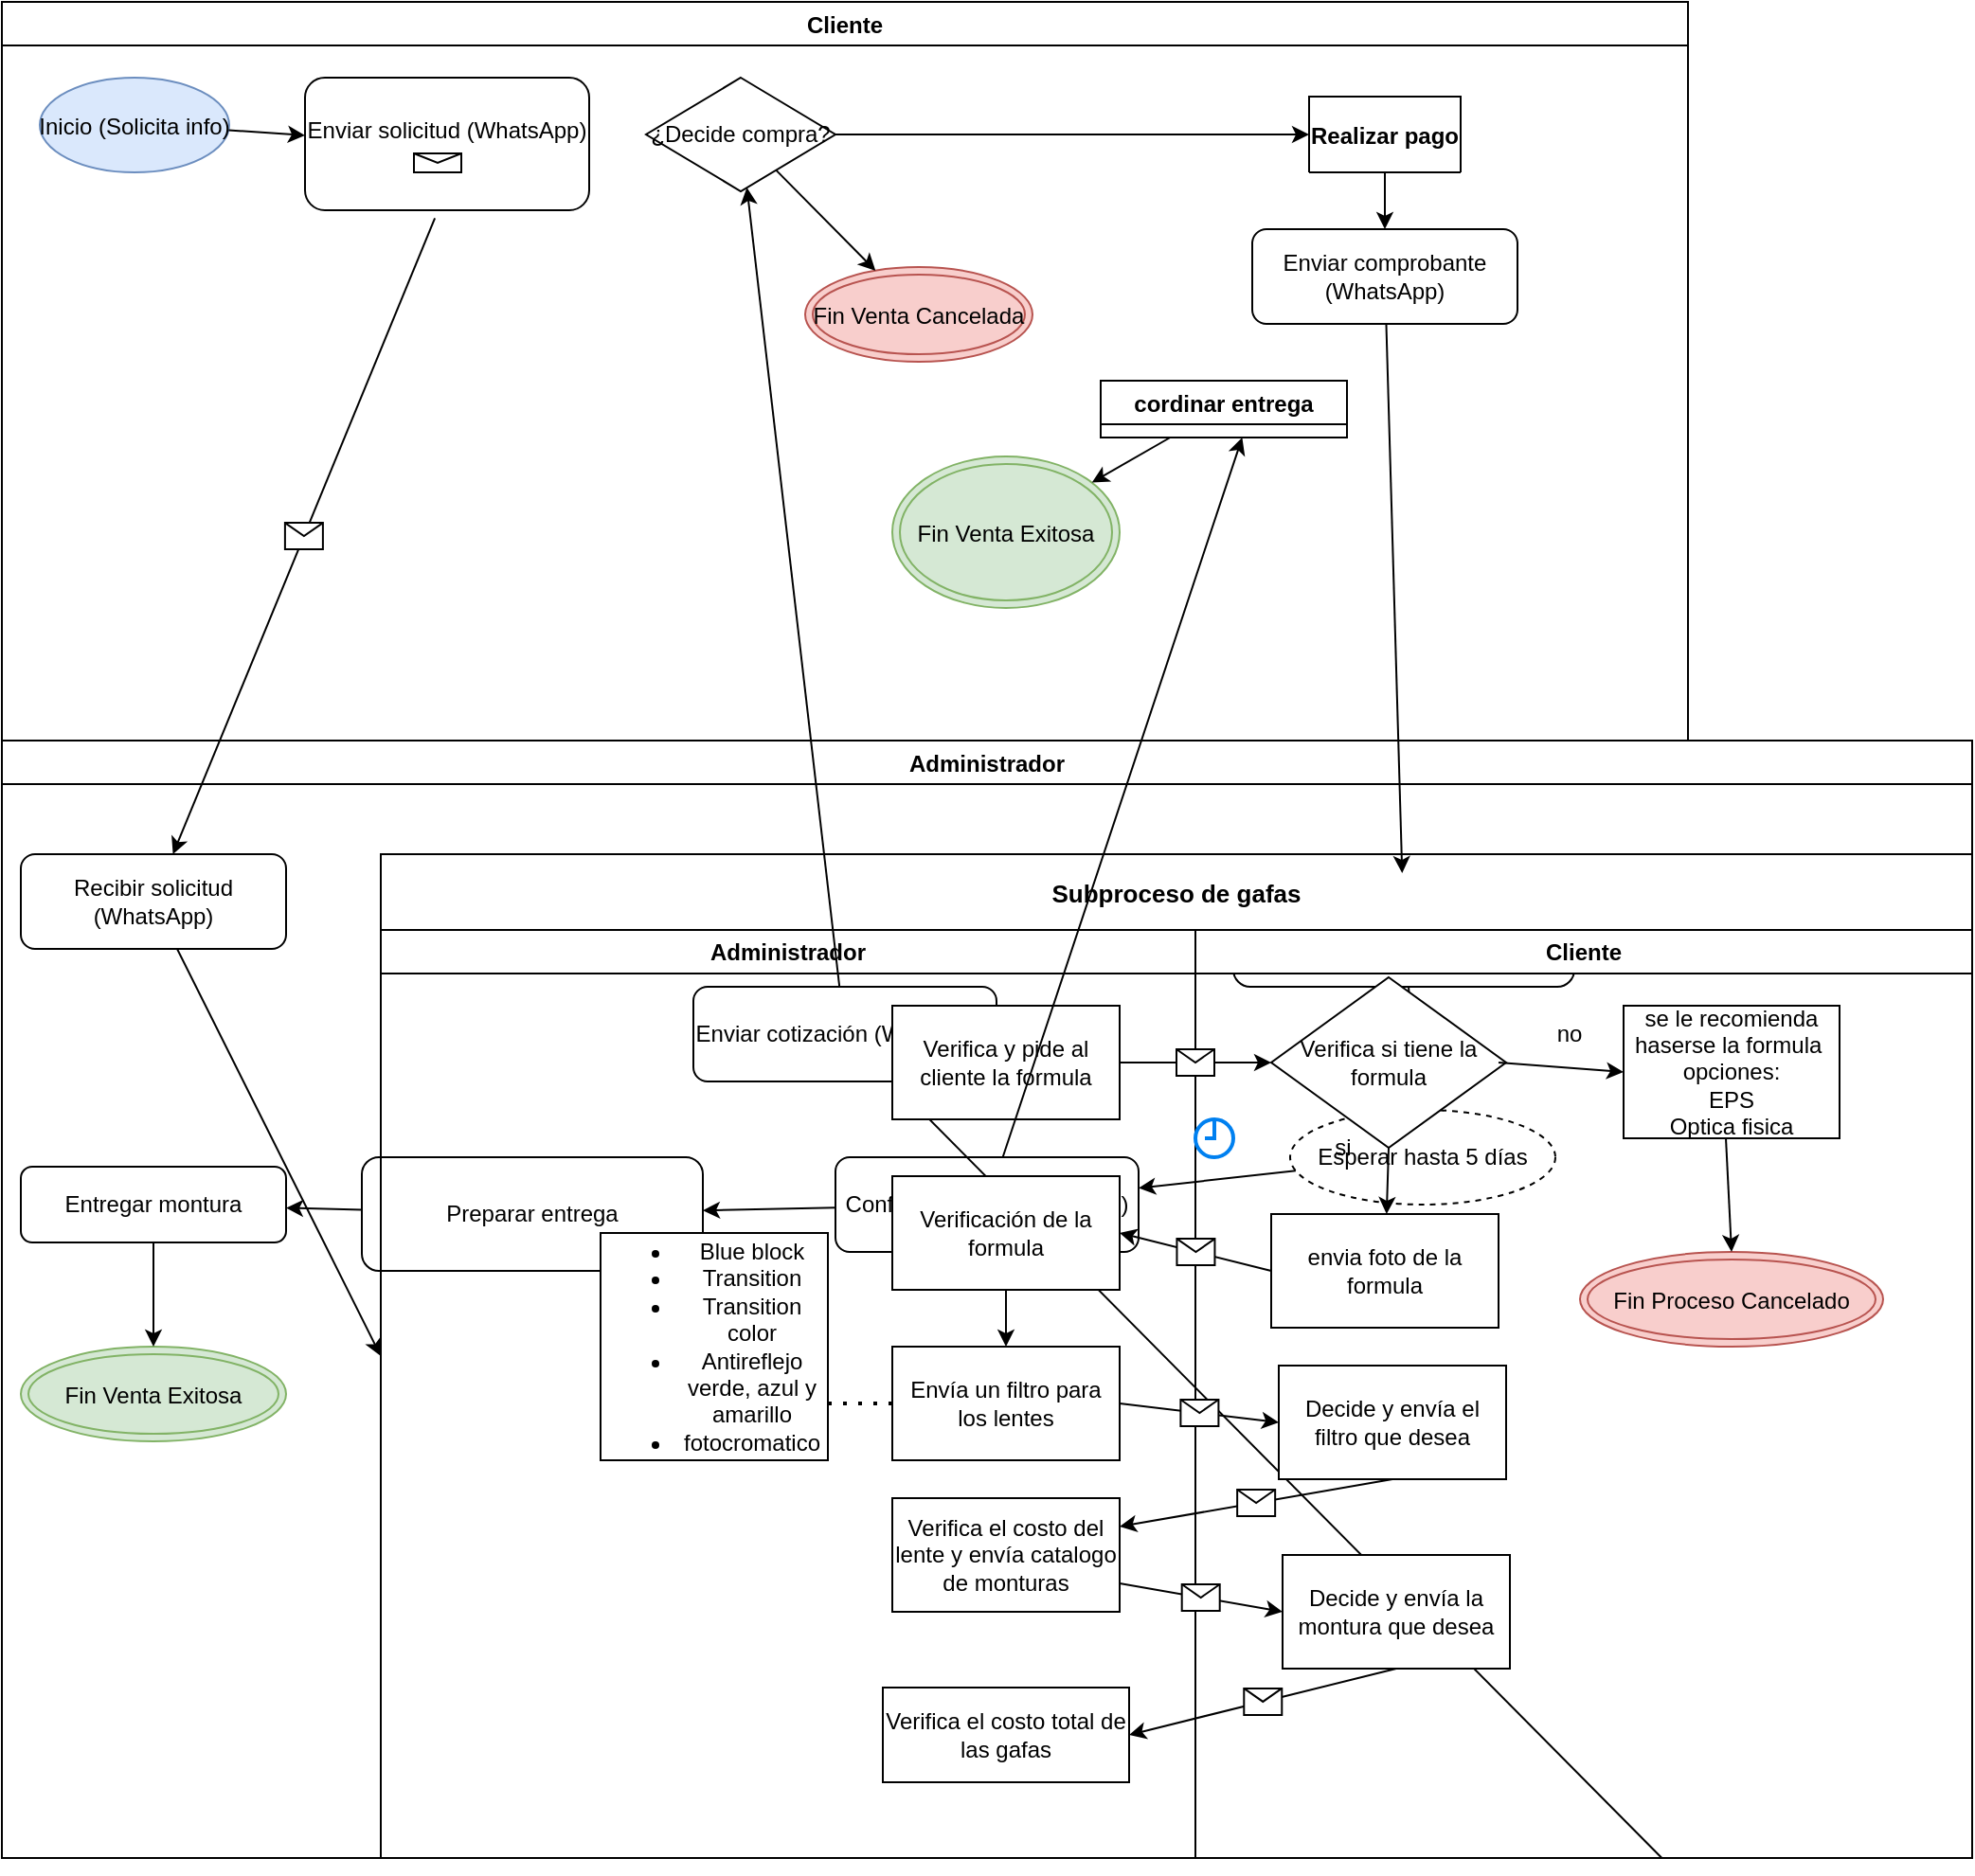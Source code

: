 <mxfile version="28.2.1">
  <diagram name="BPMN Optica Corregido" id="bpmn1">
    <mxGraphModel grid="1" page="1" gridSize="10" guides="1" tooltips="1" connect="1" arrows="1" fold="1" pageScale="1" pageWidth="827" pageHeight="1169" math="0" shadow="0">
      <root>
        <mxCell id="0" />
        <mxCell id="1" parent="0" />
        <mxCell id="pool_cliente" value="Cliente" style="swimlane" vertex="1" parent="1">
          <mxGeometry x="-10" width="890" height="390" as="geometry">
            <mxRectangle width="80" height="30" as="alternateBounds" />
          </mxGeometry>
        </mxCell>
        <mxCell id="c_start" value="Inicio (Solicita info)" style="ellipse;shape=ellipse;fillColor=#dae8fc;strokeColor=#6c8ebf" vertex="1" parent="pool_cliente">
          <mxGeometry x="20" y="40" width="100" height="50" as="geometry" />
        </mxCell>
        <mxCell id="c_msg1" value="Enviar solicitud (WhatsApp)&lt;div&gt;&lt;span style=&quot;color: rgba(0, 0, 0, 0); font-family: monospace; font-size: 0px; text-align: start; text-wrap-mode: nowrap;&quot;&gt;%3CmxGraphModel%3E%3Croot%3E%3CmxCell%20id%3D%220%22%2F%3E%3CmxCell%20id%3D%221%22%20parent%3D%220%22%2F%3E%3CmxCell%20id%3D%222%22%20value%3D%22%22%20style%3D%22shape%3Dmessage%3Bhtml%3D1%3BoutlineConnect%3D0%3B%22%20vertex%3D%221%22%20parent%3D%221%22%3E%3CmxGeometry%20x%3D%22136.616%22%20y%3D%22264.726%22%20width%3D%2220%22%20height%3D%2214%22%20as%3D%22geometry%22%2F%3E%3C%2FmxCell%3E%3C%2Froot%3E%3C%2FmxGraphModel%3E&lt;/span&gt;&lt;span style=&quot;color: rgba(0, 0, 0, 0); font-family: monospace; font-size: 0px; text-align: start; text-wrap-mode: nowrap; background-color: transparent;&quot;&gt;%3CmxGraphModel%3E%3Croot%3E%3CmxCell%20id%3D%220%22%2F%3E%3CmxCell%20id%3D%221%22%20parent%3D%220%22%2F%3E%3CmxCell%20id%3D%222%22%20value%3D%22%22%20style%3D%22shape%3Dmessage%3Bhtml%3D1%3BoutlineConnect%3D0%3B%22%20vertex%3D%221%22%20parent%3D%221%22%3E%3CmxGeometry%20x%3D%22136.616%22%20y%3D%22264.726%22%20width%3D%2220%22%20height%3D%2214%22%20as%3D%22geometry%22%2F%3E%3C%2FmxCell%3E%3C%2Froot%3E%3C%2FmxGraphModel%3E&lt;/span&gt;&lt;/div&gt;" style="rounded=1;whiteSpace=wrap;html=1;" vertex="1" parent="pool_cliente">
          <mxGeometry x="160" y="40" width="150" height="70" as="geometry" />
        </mxCell>
        <mxCell id="c_decide" value="¿Decide compra?" style="rhombus;whiteSpace=wrap;html=1;" vertex="1" parent="pool_cliente">
          <mxGeometry x="340" y="40" width="100" height="60" as="geometry" />
        </mxCell>
        <mxCell id="c_msg2" value="Enviar comprobante (WhatsApp)" style="rounded=1;whiteSpace=wrap;html=1;" vertex="1" parent="pool_cliente">
          <mxGeometry x="660" y="120" width="140" height="50" as="geometry" />
        </mxCell>
        <mxCell id="c_end_no" value="Fin Venta Cancelada" style="ellipse;shape=doubleEllipse;fillColor=#f8cecc;strokeColor=#b85450" vertex="1" parent="pool_cliente">
          <mxGeometry x="424" y="140" width="120" height="50" as="geometry" />
        </mxCell>
        <mxCell id="f1" edge="1" parent="pool_cliente" source="c_start" target="c_msg1">
          <mxGeometry relative="1" as="geometry" />
        </mxCell>
        <mxCell id="f4" style="entryX=0;entryY=0.5;entryDx=0;entryDy=0;" edge="1" parent="pool_cliente" source="c_decide" target="oSfSH9-QMFKMpPO7NSky-92">
          <mxGeometry relative="1" as="geometry">
            <mxPoint x="670" y="65.882" as="targetPoint" />
          </mxGeometry>
        </mxCell>
        <mxCell id="f5" edge="1" parent="pool_cliente" source="c_decide" target="c_end_no">
          <mxGeometry relative="1" as="geometry" />
        </mxCell>
        <mxCell id="f6" edge="1" parent="pool_cliente" target="c_msg2">
          <mxGeometry relative="1" as="geometry">
            <mxPoint x="730" y="90" as="sourcePoint" />
          </mxGeometry>
        </mxCell>
        <mxCell id="c_end_ok" value="Fin Venta Exitosa" style="ellipse;shape=doubleEllipse;fillColor=#d5e8d4;strokeColor=#82b366" vertex="1" parent="pool_cliente">
          <mxGeometry x="470" y="240" width="120" height="80" as="geometry" />
        </mxCell>
        <mxCell id="f8" edge="1" parent="pool_cliente" target="c_end_ok">
          <mxGeometry relative="1" as="geometry">
            <mxPoint x="616.667" y="230" as="sourcePoint" />
          </mxGeometry>
        </mxCell>
        <mxCell id="oSfSH9-QMFKMpPO7NSky-92" value="Realizar pago" style="swimlane;startSize=50;fontStyle=1" collapsed="1" vertex="1" parent="pool_cliente">
          <mxGeometry x="690" y="50" width="80" height="40" as="geometry">
            <mxRectangle x="1160" y="450" width="870" height="720" as="alternateBounds" />
          </mxGeometry>
        </mxCell>
        <mxCell id="voRSebqXhvzitx2-Uh3e-21" value="administrador" style="swimlane;whiteSpace=wrap;html=1;shadow=1;" vertex="1" parent="oSfSH9-QMFKMpPO7NSky-92">
          <mxGeometry y="50" width="440" height="640" as="geometry">
            <mxRectangle y="50" width="110" height="30" as="alternateBounds" />
          </mxGeometry>
        </mxCell>
        <mxCell id="voRSebqXhvzitx2-Uh3e-25" value="Tarjeta debito o crédito&lt;div&gt;Plataforma&lt;/div&gt;&lt;div&gt;Efectivo&lt;/div&gt;" style="rounded=0;whiteSpace=wrap;html=1;" vertex="1" parent="voRSebqXhvzitx2-Uh3e-21">
          <mxGeometry x="60" y="55" width="120" height="60" as="geometry" />
        </mxCell>
        <mxCell id="voRSebqXhvzitx2-Uh3e-26" value="Se verifica cual es el 50% de la compra y se envía los métodos de pago" style="rounded=0;whiteSpace=wrap;html=1;" vertex="1" parent="voRSebqXhvzitx2-Uh3e-21">
          <mxGeometry x="210" y="55" width="120" height="60" as="geometry" />
        </mxCell>
        <mxCell id="voRSebqXhvzitx2-Uh3e-27" value="" style="endArrow=none;dashed=1;html=1;rounded=0;exitX=1;exitY=0.5;exitDx=0;exitDy=0;entryX=0;entryY=0.5;entryDx=0;entryDy=0;" edge="1" parent="voRSebqXhvzitx2-Uh3e-21" source="voRSebqXhvzitx2-Uh3e-25" target="voRSebqXhvzitx2-Uh3e-26">
          <mxGeometry width="50" height="50" relative="1" as="geometry">
            <mxPoint x="120" y="130" as="sourcePoint" />
            <mxPoint x="170" y="85" as="targetPoint" />
          </mxGeometry>
        </mxCell>
        <mxCell id="voRSebqXhvzitx2-Uh3e-28" value="" style="endArrow=classic;html=1;rounded=0;entryX=0;entryY=0.5;entryDx=0;entryDy=0;" edge="1" parent="voRSebqXhvzitx2-Uh3e-21" target="voRSebqXhvzitx2-Uh3e-24">
          <mxGeometry relative="1" as="geometry">
            <mxPoint x="330" y="90" as="sourcePoint" />
            <mxPoint x="390" y="90" as="targetPoint" />
          </mxGeometry>
        </mxCell>
        <mxCell id="voRSebqXhvzitx2-Uh3e-29" value="" style="shape=message;html=1;outlineConnect=0;" vertex="1" parent="voRSebqXhvzitx2-Uh3e-28">
          <mxGeometry width="20" height="14" relative="1" as="geometry">
            <mxPoint x="-10" y="-7" as="offset" />
          </mxGeometry>
        </mxCell>
        <mxCell id="voRSebqXhvzitx2-Uh3e-34" value="Busca y envía link de pago" style="rounded=0;whiteSpace=wrap;html=1;" vertex="1" parent="voRSebqXhvzitx2-Uh3e-21">
          <mxGeometry x="225" y="150" width="120" height="60" as="geometry" />
        </mxCell>
        <mxCell id="voRSebqXhvzitx2-Uh3e-42" value="Verifica y envia&amp;nbsp; el código de plataforma" style="rounded=0;whiteSpace=wrap;html=1;" vertex="1" parent="voRSebqXhvzitx2-Uh3e-21">
          <mxGeometry x="235" y="250" width="110" height="40" as="geometry" />
        </mxCell>
        <mxCell id="voRSebqXhvzitx2-Uh3e-56" value="Verifica y envía disponibilidad de tiempo" style="rounded=0;whiteSpace=wrap;html=1;" vertex="1" parent="voRSebqXhvzitx2-Uh3e-21">
          <mxGeometry x="280" y="340" width="120" height="45" as="geometry" />
        </mxCell>
        <mxCell id="voRSebqXhvzitx2-Uh3e-23" value="Cliente" style="swimlane;whiteSpace=wrap;html=1;" vertex="1" parent="oSfSH9-QMFKMpPO7NSky-92">
          <mxGeometry x="440" y="50" width="430" height="640" as="geometry">
            <mxRectangle x="300" y="80" width="110" height="30" as="alternateBounds" />
          </mxGeometry>
        </mxCell>
        <mxCell id="voRSebqXhvzitx2-Uh3e-24" value="Escoge método de pago" style="rhombus;whiteSpace=wrap;html=1;" vertex="1" parent="voRSebqXhvzitx2-Uh3e-23">
          <mxGeometry x="150" y="31" width="160" height="139" as="geometry" />
        </mxCell>
        <mxCell id="voRSebqXhvzitx2-Uh3e-31" value="" style="endArrow=classic;html=1;rounded=0;exitX=1;exitY=0.5;exitDx=0;exitDy=0;entryX=0.25;entryY=0;entryDx=0;entryDy=0;" edge="1" parent="voRSebqXhvzitx2-Uh3e-23" source="voRSebqXhvzitx2-Uh3e-24" target="voRSebqXhvzitx2-Uh3e-55">
          <mxGeometry width="50" height="50" relative="1" as="geometry">
            <mxPoint x="130" y="120" as="sourcePoint" />
            <mxPoint x="310" y="210" as="targetPoint" />
          </mxGeometry>
        </mxCell>
        <mxCell id="voRSebqXhvzitx2-Uh3e-33" value="Notifica que paga con tarjeta" style="rounded=0;whiteSpace=wrap;html=1;" vertex="1" parent="voRSebqXhvzitx2-Uh3e-23">
          <mxGeometry x="120" y="160" width="60" height="50" as="geometry" />
        </mxCell>
        <mxCell id="oSfSH9-QMFKMpPO7NSky-104" value="" style="endArrow=classic;html=1;rounded=0;exitX=0;exitY=0.5;exitDx=0;exitDy=0;entryX=0.5;entryY=0;entryDx=0;entryDy=0;" edge="1" parent="voRSebqXhvzitx2-Uh3e-23" source="voRSebqXhvzitx2-Uh3e-24" target="voRSebqXhvzitx2-Uh3e-33">
          <mxGeometry width="50" height="50" relative="1" as="geometry">
            <mxPoint x="140" y="70" as="sourcePoint" />
            <mxPoint x="50" y="110" as="targetPoint" />
          </mxGeometry>
        </mxCell>
        <mxCell id="oSfSH9-QMFKMpPO7NSky-101" value="Efectivo" style="text;html=1;align=center;verticalAlign=middle;resizable=0;points=[];autosize=1;strokeColor=none;fillColor=none;rotation=90;" vertex="1" parent="voRSebqXhvzitx2-Uh3e-23">
          <mxGeometry x="290" y="140" width="70" height="30" as="geometry" />
        </mxCell>
        <mxCell id="oSfSH9-QMFKMpPO7NSky-107" value="Tarjeta" style="text;html=1;align=center;verticalAlign=middle;resizable=0;points=[];autosize=1;strokeColor=none;fillColor=none;rotation=90;" vertex="1" parent="voRSebqXhvzitx2-Uh3e-23">
          <mxGeometry x="130" y="120" width="60" height="30" as="geometry" />
        </mxCell>
        <mxCell id="voRSebqXhvzitx2-Uh3e-41" value="Se notifica la plataforma de pago" style="rounded=0;whiteSpace=wrap;html=1;" vertex="1" parent="voRSebqXhvzitx2-Uh3e-23">
          <mxGeometry x="190" y="260" width="80" height="40" as="geometry" />
        </mxCell>
        <mxCell id="voRSebqXhvzitx2-Uh3e-40" value="Entra al link y hace el pago" style="rounded=0;whiteSpace=wrap;html=1;" vertex="1" parent="voRSebqXhvzitx2-Uh3e-23">
          <mxGeometry x="30" y="210" width="80" height="40" as="geometry" />
        </mxCell>
        <mxCell id="voRSebqXhvzitx2-Uh3e-49" value="" style="endArrow=classic;html=1;rounded=0;exitX=0.5;exitY=1;exitDx=0;exitDy=0;" edge="1" parent="voRSebqXhvzitx2-Uh3e-23" source="voRSebqXhvzitx2-Uh3e-24" target="voRSebqXhvzitx2-Uh3e-41">
          <mxGeometry width="50" height="50" relative="1" as="geometry">
            <mxPoint x="1830" y="670" as="sourcePoint" />
            <mxPoint x="230" y="260" as="targetPoint" />
          </mxGeometry>
        </mxCell>
        <mxCell id="voRSebqXhvzitx2-Uh3e-39" value="Plataforma" style="text;html=1;align=center;verticalAlign=middle;whiteSpace=wrap;rounded=0;rotation=90;" vertex="1" parent="voRSebqXhvzitx2-Uh3e-23">
          <mxGeometry x="210" y="200" width="60" height="30" as="geometry" />
        </mxCell>
        <mxCell id="voRSebqXhvzitx2-Uh3e-52" value="Hace el pago" style="rounded=0;whiteSpace=wrap;html=1;" vertex="1" parent="voRSebqXhvzitx2-Uh3e-23">
          <mxGeometry x="30" y="290" width="96" height="40" as="geometry" />
        </mxCell>
        <mxCell id="voRSebqXhvzitx2-Uh3e-55" value="Se notifica que paga en efectivo" style="rounded=0;whiteSpace=wrap;html=1;" vertex="1" parent="voRSebqXhvzitx2-Uh3e-23">
          <mxGeometry x="290" y="310" width="90" height="40" as="geometry" />
        </mxCell>
        <mxCell id="voRSebqXhvzitx2-Uh3e-57" value="Verifica disponibilidad y acuerdan hora y fecha de encuentro" style="rounded=0;whiteSpace=wrap;html=1;" vertex="1" parent="voRSebqXhvzitx2-Uh3e-23">
          <mxGeometry x="100" y="380" width="120" height="50" as="geometry" />
        </mxCell>
        <mxCell id="voRSebqXhvzitx2-Uh3e-37" value="" style="endArrow=classic;html=1;rounded=0;exitX=0;exitY=0.5;exitDx=0;exitDy=0;entryX=1;entryY=0.5;entryDx=0;entryDy=0;" edge="1" parent="oSfSH9-QMFKMpPO7NSky-92" source="voRSebqXhvzitx2-Uh3e-33" target="voRSebqXhvzitx2-Uh3e-34">
          <mxGeometry relative="1" as="geometry">
            <mxPoint x="240" y="290" as="sourcePoint" />
            <mxPoint x="340" y="290" as="targetPoint" />
          </mxGeometry>
        </mxCell>
        <mxCell id="voRSebqXhvzitx2-Uh3e-38" value="" style="shape=message;html=1;outlineConnect=0;" vertex="1" parent="voRSebqXhvzitx2-Uh3e-37">
          <mxGeometry width="20" height="14" relative="1" as="geometry">
            <mxPoint x="-10" y="-7" as="offset" />
          </mxGeometry>
        </mxCell>
        <mxCell id="voRSebqXhvzitx2-Uh3e-45" value="" style="endArrow=classic;html=1;rounded=0;entryX=1;entryY=0.25;entryDx=0;entryDy=0;exitX=0;exitY=0.5;exitDx=0;exitDy=0;" edge="1" parent="oSfSH9-QMFKMpPO7NSky-92" source="voRSebqXhvzitx2-Uh3e-41" target="voRSebqXhvzitx2-Uh3e-42">
          <mxGeometry relative="1" as="geometry">
            <mxPoint x="450" y="280" as="sourcePoint" />
            <mxPoint x="550" y="280" as="targetPoint" />
          </mxGeometry>
        </mxCell>
        <mxCell id="voRSebqXhvzitx2-Uh3e-46" value="" style="shape=message;html=1;outlineConnect=0;" vertex="1" parent="voRSebqXhvzitx2-Uh3e-45">
          <mxGeometry width="20" height="14" relative="1" as="geometry">
            <mxPoint x="-10" y="-7" as="offset" />
          </mxGeometry>
        </mxCell>
        <mxCell id="cDXBMKBv9o8UiDXiINmw-52" value="" style="endArrow=classic;html=1;rounded=0;exitX=0.75;exitY=1;exitDx=0;exitDy=0;entryX=0;entryY=0.5;entryDx=0;entryDy=0;" edge="1" parent="oSfSH9-QMFKMpPO7NSky-92" source="voRSebqXhvzitx2-Uh3e-34" target="voRSebqXhvzitx2-Uh3e-40">
          <mxGeometry relative="1" as="geometry">
            <mxPoint x="220" y="290" as="sourcePoint" />
            <mxPoint x="320" y="290" as="targetPoint" />
          </mxGeometry>
        </mxCell>
        <mxCell id="cDXBMKBv9o8UiDXiINmw-53" value="" style="shape=message;html=1;outlineConnect=0;" vertex="1" parent="cDXBMKBv9o8UiDXiINmw-52">
          <mxGeometry width="20" height="14" relative="1" as="geometry">
            <mxPoint x="-10" y="-7" as="offset" />
          </mxGeometry>
        </mxCell>
        <mxCell id="voRSebqXhvzitx2-Uh3e-53" value="" style="endArrow=classic;html=1;rounded=0;entryX=0;entryY=0.5;entryDx=0;entryDy=0;exitX=1;exitY=0.75;exitDx=0;exitDy=0;" edge="1" parent="oSfSH9-QMFKMpPO7NSky-92" source="voRSebqXhvzitx2-Uh3e-42" target="voRSebqXhvzitx2-Uh3e-52">
          <mxGeometry relative="1" as="geometry">
            <mxPoint x="340" y="400" as="sourcePoint" />
            <mxPoint x="440" y="400" as="targetPoint" />
          </mxGeometry>
        </mxCell>
        <mxCell id="voRSebqXhvzitx2-Uh3e-54" value="" style="shape=message;html=1;outlineConnect=0;" vertex="1" parent="voRSebqXhvzitx2-Uh3e-53">
          <mxGeometry width="20" height="14" relative="1" as="geometry">
            <mxPoint x="-10" y="-7" as="offset" />
          </mxGeometry>
        </mxCell>
        <mxCell id="voRSebqXhvzitx2-Uh3e-58" value="" style="endArrow=classic;html=1;rounded=0;entryX=1;entryY=0.25;entryDx=0;entryDy=0;exitX=0;exitY=0.5;exitDx=0;exitDy=0;" edge="1" parent="oSfSH9-QMFKMpPO7NSky-92" source="voRSebqXhvzitx2-Uh3e-55" target="voRSebqXhvzitx2-Uh3e-56">
          <mxGeometry relative="1" as="geometry">
            <mxPoint x="730" y="380" as="sourcePoint" />
            <mxPoint x="830" y="380" as="targetPoint" />
          </mxGeometry>
        </mxCell>
        <mxCell id="voRSebqXhvzitx2-Uh3e-59" value="" style="shape=message;html=1;outlineConnect=0;" vertex="1" parent="voRSebqXhvzitx2-Uh3e-58">
          <mxGeometry width="20" height="14" relative="1" as="geometry">
            <mxPoint x="-10" y="-7" as="offset" />
          </mxGeometry>
        </mxCell>
        <mxCell id="voRSebqXhvzitx2-Uh3e-60" value="" style="endArrow=classic;html=1;rounded=0;entryX=0;entryY=0.5;entryDx=0;entryDy=0;exitX=1;exitY=0.75;exitDx=0;exitDy=0;" edge="1" parent="oSfSH9-QMFKMpPO7NSky-92" source="voRSebqXhvzitx2-Uh3e-56" target="voRSebqXhvzitx2-Uh3e-57">
          <mxGeometry relative="1" as="geometry">
            <mxPoint x="400" y="420" as="sourcePoint" />
            <mxPoint x="500" y="420" as="targetPoint" />
          </mxGeometry>
        </mxCell>
        <mxCell id="voRSebqXhvzitx2-Uh3e-61" value="" style="shape=message;html=1;outlineConnect=0;" vertex="1" parent="voRSebqXhvzitx2-Uh3e-60">
          <mxGeometry width="20" height="14" relative="1" as="geometry">
            <mxPoint x="-10" y="-7" as="offset" />
          </mxGeometry>
        </mxCell>
        <mxCell id="voRSebqXhvzitx2-Uh3e-63" value="cordinar entrega" style="swimlane;" collapsed="1" vertex="1" parent="pool_cliente">
          <mxGeometry x="580" y="200" width="130" height="30" as="geometry">
            <mxRectangle x="580" y="200" width="590" height="280" as="alternateBounds" />
          </mxGeometry>
        </mxCell>
        <mxCell id="voRSebqXhvzitx2-Uh3e-64" value="administrador" style="swimlane;whiteSpace=wrap;html=1;" vertex="1" parent="voRSebqXhvzitx2-Uh3e-63">
          <mxGeometry y="20" width="390" height="260" as="geometry">
            <mxRectangle y="20" width="110" height="30" as="alternateBounds" />
          </mxGeometry>
        </mxCell>
        <mxCell id="voRSebqXhvzitx2-Uh3e-65" value="cliente" style="swimlane;whiteSpace=wrap;html=1;" collapsed="1" vertex="1" parent="voRSebqXhvzitx2-Uh3e-64">
          <mxGeometry x="310" width="80" height="30" as="geometry">
            <mxRectangle x="310" width="280" height="260" as="alternateBounds" />
          </mxGeometry>
        </mxCell>
        <mxCell id="voRSebqXhvzitx2-Uh3e-67" value="Verifica y notifica su disponibilidad de tiempo" style="rounded=0;whiteSpace=wrap;html=1;" vertex="1" parent="voRSebqXhvzitx2-Uh3e-65">
          <mxGeometry x="40" y="50" width="120" height="60" as="geometry" />
        </mxCell>
        <mxCell id="voRSebqXhvzitx2-Uh3e-66" value="Verifica y notifica que ya están listas las gafas" style="rounded=0;whiteSpace=wrap;html=1;" vertex="1" parent="voRSebqXhvzitx2-Uh3e-64">
          <mxGeometry x="140" y="50" width="120" height="60" as="geometry" />
        </mxCell>
        <mxCell id="cDXBMKBv9o8UiDXiINmw-54" value="" style="endArrow=classic;html=1;rounded=0;exitX=1;exitY=0.5;exitDx=0;exitDy=0;entryX=0;entryY=0.5;entryDx=0;entryDy=0;" edge="1" parent="voRSebqXhvzitx2-Uh3e-64" source="voRSebqXhvzitx2-Uh3e-66" target="voRSebqXhvzitx2-Uh3e-67">
          <mxGeometry relative="1" as="geometry">
            <mxPoint x="410" y="210" as="sourcePoint" />
            <mxPoint x="510" y="210" as="targetPoint" />
          </mxGeometry>
        </mxCell>
        <mxCell id="cDXBMKBv9o8UiDXiINmw-55" value="" style="shape=message;html=1;outlineConnect=0;" vertex="1" parent="cDXBMKBv9o8UiDXiINmw-54">
          <mxGeometry width="20" height="14" relative="1" as="geometry">
            <mxPoint x="-10" y="-7" as="offset" />
          </mxGeometry>
        </mxCell>
        <mxCell id="cDXBMKBv9o8UiDXiINmw-56" value="Verifica disponibilidad y acuerdan lugar y hora de encuentro" style="rounded=0;whiteSpace=wrap;html=1;" vertex="1" parent="voRSebqXhvzitx2-Uh3e-64">
          <mxGeometry x="140" y="130" width="130" height="70" as="geometry" />
        </mxCell>
        <mxCell id="cDXBMKBv9o8UiDXiINmw-57" value="" style="endArrow=classic;html=1;rounded=0;exitX=0.45;exitY=1.017;exitDx=0;exitDy=0;exitPerimeter=0;entryX=1.017;entryY=0.367;entryDx=0;entryDy=0;entryPerimeter=0;" edge="1" parent="voRSebqXhvzitx2-Uh3e-64" source="voRSebqXhvzitx2-Uh3e-67" target="cDXBMKBv9o8UiDXiINmw-56">
          <mxGeometry relative="1" as="geometry">
            <mxPoint x="410" y="210" as="sourcePoint" />
            <mxPoint x="510" y="210" as="targetPoint" />
          </mxGeometry>
        </mxCell>
        <mxCell id="cDXBMKBv9o8UiDXiINmw-58" value="" style="shape=message;html=1;outlineConnect=0;" vertex="1" parent="cDXBMKBv9o8UiDXiINmw-57">
          <mxGeometry width="20" height="14" relative="1" as="geometry">
            <mxPoint x="-10" y="-7" as="offset" />
          </mxGeometry>
        </mxCell>
        <mxCell id="voRSebqXhvzitx2-Uh3e-70" value="" style="shape=message;html=1;html=1;outlineConnect=0;labelPosition=center;verticalLabelPosition=bottom;align=center;verticalAlign=top;" vertex="1" parent="pool_cliente">
          <mxGeometry x="217.5" y="80" width="25" height="10" as="geometry" />
        </mxCell>
        <mxCell id="pool_admin" value="Administrador" style="swimlane" vertex="1" parent="1">
          <mxGeometry x="-10" y="390" width="1040" height="590" as="geometry">
            <mxRectangle y="480" width="110" height="30" as="alternateBounds" />
          </mxGeometry>
        </mxCell>
        <mxCell id="a_msg1" value="Recibir solicitud (WhatsApp)" style="rounded=1;whiteSpace=wrap;html=1;" vertex="1" parent="pool_admin">
          <mxGeometry x="10" y="60" width="140" height="50" as="geometry" />
        </mxCell>
        <mxCell id="a_msg2" value="Enviar cotización (WhatsApp)" style="rounded=1;whiteSpace=wrap;html=1;" vertex="1" parent="pool_admin">
          <mxGeometry x="365" y="130" width="160" height="50" as="geometry" />
        </mxCell>
        <mxCell id="a_verif_pago" value="Verificar pago recibido" style="shape=rectangle;rounded=1;whiteSpace=wrap;html=1;symbol=plus;" vertex="1" parent="pool_admin">
          <mxGeometry x="650" y="70" width="180" height="60" as="geometry" />
        </mxCell>
        <mxCell id="a_time" value="Esperar hasta 5 días" style="ellipse;dashed=1;whiteSpace=wrap;html=1;" vertex="1" parent="pool_admin">
          <mxGeometry x="680" y="195" width="140" height="50" as="geometry" />
        </mxCell>
        <mxCell id="a_msg3" value="Confirmar pago (WhatsApp)" style="rounded=1;whiteSpace=wrap;html=1;" vertex="1" parent="pool_admin">
          <mxGeometry x="440" y="220" width="160" height="50" as="geometry" />
        </mxCell>
        <mxCell id="a_prep" value="Preparar entrega" style="shape=rectangle;rounded=1;whiteSpace=wrap;html=1;symbol=plus;" vertex="1" parent="pool_admin">
          <mxGeometry x="190" y="220" width="180" height="60" as="geometry" />
        </mxCell>
        <mxCell id="a_entrega" value="Entregar montura" style="rounded=1;whiteSpace=wrap;html=1;" vertex="1" parent="pool_admin">
          <mxGeometry x="10" y="225" width="140" height="40" as="geometry" />
        </mxCell>
        <mxCell id="a_end_ok" value="Fin Venta Exitosa" style="ellipse;shape=doubleEllipse;fillColor=#d5e8d4;strokeColor=#82b366" vertex="1" parent="pool_admin">
          <mxGeometry x="10" y="320" width="140" height="50" as="geometry" />
        </mxCell>
        <mxCell id="f9" style="entryX=0;entryY=0.5;entryDx=0;entryDy=0;" edge="1" parent="pool_admin" source="a_msg1" target="cDXBMKBv9o8UiDXiINmw-22">
          <mxGeometry relative="1" as="geometry">
            <mxPoint x="230" y="299" as="targetPoint" />
          </mxGeometry>
        </mxCell>
        <mxCell id="f10" style="exitX=0.805;exitY=1;exitDx=0;exitDy=0;exitPerimeter=0;" edge="1" parent="pool_admin" source="cDXBMKBv9o8UiDXiINmw-22" target="a_msg2">
          <mxGeometry relative="1" as="geometry">
            <mxPoint x="426" y="290" as="sourcePoint" />
          </mxGeometry>
        </mxCell>
        <mxCell id="f11" edge="1" parent="pool_admin" source="a_verif_pago" target="a_time">
          <mxGeometry relative="1" as="geometry" />
        </mxCell>
        <mxCell id="f12" edge="1" parent="pool_admin" source="a_time" target="a_msg3">
          <mxGeometry relative="1" as="geometry" />
        </mxCell>
        <mxCell id="f14" edge="1" parent="pool_admin" source="a_msg3" target="a_prep">
          <mxGeometry relative="1" as="geometry" />
        </mxCell>
        <mxCell id="f15" edge="1" parent="pool_admin" source="a_prep" target="a_entrega">
          <mxGeometry relative="1" as="geometry" />
        </mxCell>
        <mxCell id="f16" edge="1" parent="pool_admin" source="a_entrega" target="a_end_ok">
          <mxGeometry relative="1" as="geometry" />
        </mxCell>
        <mxCell id="cDXBMKBv9o8UiDXiINmw-22" value="Subproceso de gafas" style="swimlane;startSize=40;fontSize=13;" vertex="1" parent="pool_admin">
          <mxGeometry x="200" y="60" width="840" height="530" as="geometry">
            <mxRectangle x="200" y="60" width="210" height="40" as="alternateBounds" />
          </mxGeometry>
        </mxCell>
        <mxCell id="voRSebqXhvzitx2-Uh3e-4" value="Administrador" style="swimlane;whiteSpace=wrap;html=1;" vertex="1" parent="cDXBMKBv9o8UiDXiINmw-22">
          <mxGeometry y="40" width="430" height="490" as="geometry">
            <mxRectangle y="40" width="110" height="30" as="alternateBounds" />
          </mxGeometry>
        </mxCell>
        <mxCell id="voRSebqXhvzitx2-Uh3e-6" value="Verifica y pide al cliente la formula" style="rounded=0;whiteSpace=wrap;html=1;" vertex="1" parent="voRSebqXhvzitx2-Uh3e-4">
          <mxGeometry x="270" y="40" width="120" height="60" as="geometry" />
        </mxCell>
        <mxCell id="oSfSH9-QMFKMpPO7NSky-70" style="edgeStyle=orthogonalEdgeStyle;rounded=0;orthogonalLoop=1;jettySize=auto;html=1;exitX=0.5;exitY=1;exitDx=0;exitDy=0;entryX=0.5;entryY=0;entryDx=0;entryDy=0;" edge="1" parent="voRSebqXhvzitx2-Uh3e-4" source="cDXBMKBv9o8UiDXiINmw-37" target="oSfSH9-QMFKMpPO7NSky-69">
          <mxGeometry relative="1" as="geometry" />
        </mxCell>
        <mxCell id="oSfSH9-QMFKMpPO7NSky-75" value="&lt;ul&gt;&lt;li&gt;Blue block&lt;/li&gt;&lt;li&gt;Transition&lt;/li&gt;&lt;li&gt;Transition color&lt;/li&gt;&lt;li&gt;Antireflejo verde, azul y amarillo&lt;/li&gt;&lt;li&gt;fotocromatico&lt;/li&gt;&lt;/ul&gt;" style="rounded=0;whiteSpace=wrap;html=1;" vertex="1" parent="voRSebqXhvzitx2-Uh3e-4">
          <mxGeometry x="116" y="160" width="120" height="120" as="geometry" />
        </mxCell>
        <mxCell id="cDXBMKBv9o8UiDXiINmw-41" value="" style="endArrow=none;dashed=1;html=1;dashPattern=1 3;strokeWidth=2;rounded=0;entryX=0;entryY=0.5;entryDx=0;entryDy=0;exitX=1;exitY=0.75;exitDx=0;exitDy=0;" edge="1" parent="voRSebqXhvzitx2-Uh3e-4" source="oSfSH9-QMFKMpPO7NSky-75" target="oSfSH9-QMFKMpPO7NSky-69">
          <mxGeometry width="50" height="50" relative="1" as="geometry">
            <mxPoint x="246" y="260" as="sourcePoint" />
            <mxPoint x="436" y="210" as="targetPoint" />
          </mxGeometry>
        </mxCell>
        <mxCell id="cDXBMKBv9o8UiDXiINmw-37" value="Verificación de la formula" style="rounded=0;whiteSpace=wrap;html=1;" vertex="1" parent="voRSebqXhvzitx2-Uh3e-4">
          <mxGeometry x="270" y="130" width="120" height="60" as="geometry" />
        </mxCell>
        <mxCell id="voRSebqXhvzitx2-Uh3e-9" value="Verifica el costo del lente y envía catalogo de monturas" style="rounded=0;whiteSpace=wrap;html=1;" vertex="1" parent="voRSebqXhvzitx2-Uh3e-4">
          <mxGeometry x="270" y="300" width="120" height="60" as="geometry" />
        </mxCell>
        <mxCell id="oSfSH9-QMFKMpPO7NSky-69" value="Envía un filtro para los lentes" style="rounded=0;whiteSpace=wrap;html=1;" vertex="1" parent="voRSebqXhvzitx2-Uh3e-4">
          <mxGeometry x="270" y="220" width="120" height="60" as="geometry" />
        </mxCell>
        <mxCell id="voRSebqXhvzitx2-Uh3e-16" value="Verifica el costo total de las gafas" style="rounded=0;whiteSpace=wrap;html=1;" vertex="1" parent="voRSebqXhvzitx2-Uh3e-4">
          <mxGeometry x="265" y="400" width="130" height="50" as="geometry" />
        </mxCell>
        <mxCell id="voRSebqXhvzitx2-Uh3e-5" value="Cliente" style="swimlane;whiteSpace=wrap;html=1;" vertex="1" parent="cDXBMKBv9o8UiDXiINmw-22">
          <mxGeometry x="430" y="40" width="410" height="490" as="geometry">
            <mxRectangle x="430" y="40" width="80" height="30" as="alternateBounds" />
          </mxGeometry>
        </mxCell>
        <mxCell id="voRSebqXhvzitx2-Uh3e-7" value="&lt;div&gt;Verifica si tiene la formula&lt;/div&gt;" style="rhombus;whiteSpace=wrap;html=1;" vertex="1" parent="voRSebqXhvzitx2-Uh3e-5">
          <mxGeometry x="40" y="25" width="124" height="90" as="geometry" />
        </mxCell>
        <mxCell id="cDXBMKBv9o8UiDXiINmw-34" value="envia foto de la formula" style="rounded=0;whiteSpace=wrap;html=1;" vertex="1" parent="voRSebqXhvzitx2-Uh3e-5">
          <mxGeometry x="40" y="150" width="120" height="60" as="geometry" />
        </mxCell>
        <mxCell id="cDXBMKBv9o8UiDXiINmw-32" value="" style="endArrow=classic;html=1;rounded=0;exitX=0.5;exitY=1;exitDx=0;exitDy=0;" edge="1" parent="voRSebqXhvzitx2-Uh3e-5" source="voRSebqXhvzitx2-Uh3e-7" target="cDXBMKBv9o8UiDXiINmw-34">
          <mxGeometry relative="1" as="geometry">
            <mxPoint x="-64" y="190" as="sourcePoint" />
            <mxPoint x="86" y="260" as="targetPoint" />
          </mxGeometry>
        </mxCell>
        <mxCell id="oSfSH9-QMFKMpPO7NSky-65" value="se le recomienda haserse la formula&amp;nbsp;&lt;div&gt;opciones:&lt;/div&gt;&lt;div&gt;EPS&lt;/div&gt;&lt;div&gt;Optica fisica&lt;/div&gt;" style="rounded=0;whiteSpace=wrap;html=1;" vertex="1" parent="voRSebqXhvzitx2-Uh3e-5">
          <mxGeometry x="226" y="40" width="114" height="70" as="geometry" />
        </mxCell>
        <mxCell id="cDXBMKBv9o8UiDXiINmw-35" value="si" style="text;html=1;align=center;verticalAlign=middle;whiteSpace=wrap;rounded=0;" vertex="1" parent="voRSebqXhvzitx2-Uh3e-5">
          <mxGeometry x="60" y="100" width="36" height="30" as="geometry" />
        </mxCell>
        <mxCell id="voRSebqXhvzitx2-Uh3e-8" value="Decide y envía el filtro que desea" style="rounded=0;whiteSpace=wrap;html=1;" vertex="1" parent="voRSebqXhvzitx2-Uh3e-5">
          <mxGeometry x="44" y="230" width="120" height="60" as="geometry" />
        </mxCell>
        <mxCell id="oSfSH9-QMFKMpPO7NSky-81" value="Decide y envía la montura que desea" style="rounded=0;whiteSpace=wrap;html=1;" vertex="1" parent="voRSebqXhvzitx2-Uh3e-5">
          <mxGeometry x="46" y="330" width="120" height="60" as="geometry" />
        </mxCell>
        <mxCell id="oSfSH9-QMFKMpPO7NSky-67" value="no" style="text;html=1;align=center;verticalAlign=middle;resizable=0;points=[];autosize=1;strokeColor=none;fillColor=none;" vertex="1" parent="voRSebqXhvzitx2-Uh3e-5">
          <mxGeometry x="177" y="40" width="40" height="30" as="geometry" />
        </mxCell>
        <mxCell id="voRSebqXhvzitx2-Uh3e-68" value="" style="endArrow=classic;html=1;rounded=0;entryX=0;entryY=0.5;entryDx=0;entryDy=0;" edge="1" parent="voRSebqXhvzitx2-Uh3e-5" target="oSfSH9-QMFKMpPO7NSky-65">
          <mxGeometry width="50" height="50" relative="1" as="geometry">
            <mxPoint x="160" y="70" as="sourcePoint" />
            <mxPoint x="210" y="20" as="targetPoint" />
          </mxGeometry>
        </mxCell>
        <mxCell id="a_end_no" value="Fin Proceso Cancelado" style="ellipse;shape=doubleEllipse;fillColor=#f8cecc;strokeColor=#b85450" vertex="1" parent="voRSebqXhvzitx2-Uh3e-5">
          <mxGeometry x="203" y="170" width="160" height="50" as="geometry" />
        </mxCell>
        <mxCell id="voRSebqXhvzitx2-Uh3e-69" value="" style="endArrow=classic;html=1;rounded=0;entryX=0.5;entryY=0;entryDx=0;entryDy=0;" edge="1" parent="voRSebqXhvzitx2-Uh3e-5" target="a_end_no">
          <mxGeometry width="50" height="50" relative="1" as="geometry">
            <mxPoint x="280" y="110" as="sourcePoint" />
            <mxPoint x="330" y="60" as="targetPoint" />
          </mxGeometry>
        </mxCell>
        <mxCell id="cDXBMKBv9o8UiDXiINmw-28" value="" style="endArrow=classic;html=1;rounded=0;exitX=1;exitY=0.5;exitDx=0;exitDy=0;entryX=0;entryY=0.5;entryDx=0;entryDy=0;" edge="1" parent="cDXBMKBv9o8UiDXiINmw-22" source="voRSebqXhvzitx2-Uh3e-6" target="voRSebqXhvzitx2-Uh3e-7">
          <mxGeometry relative="1" as="geometry">
            <mxPoint x="366" y="230" as="sourcePoint" />
            <mxPoint x="466" y="230" as="targetPoint" />
          </mxGeometry>
        </mxCell>
        <mxCell id="cDXBMKBv9o8UiDXiINmw-29" value="" style="shape=message;html=1;outlineConnect=0;" vertex="1" parent="cDXBMKBv9o8UiDXiINmw-28">
          <mxGeometry width="20" height="14" relative="1" as="geometry">
            <mxPoint x="-10" y="-7" as="offset" />
          </mxGeometry>
        </mxCell>
        <mxCell id="voRSebqXhvzitx2-Uh3e-10" value="" style="endArrow=classic;html=1;rounded=0;exitX=0.5;exitY=1;exitDx=0;exitDy=0;entryX=1;entryY=0.25;entryDx=0;entryDy=0;" edge="1" parent="cDXBMKBv9o8UiDXiINmw-22" source="voRSebqXhvzitx2-Uh3e-8" target="voRSebqXhvzitx2-Uh3e-9">
          <mxGeometry relative="1" as="geometry">
            <mxPoint x="396" y="410" as="sourcePoint" />
            <mxPoint x="486" y="390" as="targetPoint" />
          </mxGeometry>
        </mxCell>
        <mxCell id="voRSebqXhvzitx2-Uh3e-11" value="" style="shape=message;html=1;outlineConnect=0;" vertex="1" parent="voRSebqXhvzitx2-Uh3e-10">
          <mxGeometry width="20" height="14" relative="1" as="geometry">
            <mxPoint x="-10" y="-7" as="offset" />
          </mxGeometry>
        </mxCell>
        <mxCell id="cDXBMKBv9o8UiDXiINmw-42" value="" style="endArrow=classic;html=1;rounded=0;exitX=1;exitY=0.5;exitDx=0;exitDy=0;entryX=0;entryY=0.5;entryDx=0;entryDy=0;" edge="1" parent="cDXBMKBv9o8UiDXiINmw-22" source="oSfSH9-QMFKMpPO7NSky-69" target="voRSebqXhvzitx2-Uh3e-8">
          <mxGeometry relative="1" as="geometry">
            <mxPoint x="366" y="280" as="sourcePoint" />
            <mxPoint x="456" y="330" as="targetPoint" />
          </mxGeometry>
        </mxCell>
        <mxCell id="cDXBMKBv9o8UiDXiINmw-43" value="" style="shape=message;html=1;outlineConnect=0;" vertex="1" parent="cDXBMKBv9o8UiDXiINmw-42">
          <mxGeometry width="20" height="14" relative="1" as="geometry">
            <mxPoint x="-10" y="-7" as="offset" />
          </mxGeometry>
        </mxCell>
        <mxCell id="voRSebqXhvzitx2-Uh3e-14" value="" style="endArrow=classic;html=1;rounded=0;entryX=0;entryY=0.5;entryDx=0;entryDy=0;exitX=1;exitY=0.75;exitDx=0;exitDy=0;" edge="1" parent="cDXBMKBv9o8UiDXiINmw-22" source="voRSebqXhvzitx2-Uh3e-9" target="oSfSH9-QMFKMpPO7NSky-81">
          <mxGeometry relative="1" as="geometry">
            <mxPoint x="386" y="420" as="sourcePoint" />
            <mxPoint x="486" y="420" as="targetPoint" />
          </mxGeometry>
        </mxCell>
        <mxCell id="voRSebqXhvzitx2-Uh3e-15" value="" style="shape=message;html=1;outlineConnect=0;" vertex="1" parent="voRSebqXhvzitx2-Uh3e-14">
          <mxGeometry width="20" height="14" relative="1" as="geometry">
            <mxPoint x="-10" y="-7" as="offset" />
          </mxGeometry>
        </mxCell>
        <mxCell id="voRSebqXhvzitx2-Uh3e-17" value="" style="endArrow=classic;html=1;rounded=0;entryX=1;entryY=0.5;entryDx=0;entryDy=0;exitX=0.5;exitY=1;exitDx=0;exitDy=0;" edge="1" parent="cDXBMKBv9o8UiDXiINmw-22" source="oSfSH9-QMFKMpPO7NSky-81" target="voRSebqXhvzitx2-Uh3e-16">
          <mxGeometry relative="1" as="geometry">
            <mxPoint x="506" y="450" as="sourcePoint" />
            <mxPoint x="606" y="450" as="targetPoint" />
          </mxGeometry>
        </mxCell>
        <mxCell id="voRSebqXhvzitx2-Uh3e-18" value="" style="shape=message;html=1;outlineConnect=0;" vertex="1" parent="voRSebqXhvzitx2-Uh3e-17">
          <mxGeometry width="20" height="14" relative="1" as="geometry">
            <mxPoint x="-10" y="-7" as="offset" />
          </mxGeometry>
        </mxCell>
        <mxCell id="cDXBMKBv9o8UiDXiINmw-38" value="" style="endArrow=classic;html=1;rounded=0;exitX=0;exitY=0.5;exitDx=0;exitDy=0;entryX=1;entryY=0.5;entryDx=0;entryDy=0;" edge="1" parent="cDXBMKBv9o8UiDXiINmw-22" source="cDXBMKBv9o8UiDXiINmw-34" target="cDXBMKBv9o8UiDXiINmw-37">
          <mxGeometry relative="1" as="geometry">
            <mxPoint x="366" y="260" as="sourcePoint" />
            <mxPoint x="466" y="260" as="targetPoint" />
          </mxGeometry>
        </mxCell>
        <mxCell id="cDXBMKBv9o8UiDXiINmw-39" value="" style="shape=message;html=1;outlineConnect=0;" vertex="1" parent="cDXBMKBv9o8UiDXiINmw-38">
          <mxGeometry width="20" height="14" relative="1" as="geometry">
            <mxPoint x="-10" y="-7" as="offset" />
          </mxGeometry>
        </mxCell>
        <mxCell id="voRSebqXhvzitx2-Uh3e-62" value="" style="html=1;verticalLabelPosition=bottom;align=center;labelBackgroundColor=#ffffff;verticalAlign=top;strokeWidth=2;strokeColor=#0080F0;shadow=0;dashed=0;shape=mxgraph.ios7.icons.clock;" vertex="1" parent="pool_admin">
          <mxGeometry x="630" y="200" width="20" height="20" as="geometry" />
        </mxCell>
        <mxCell id="f3" edge="1" parent="1" source="a_msg2" target="c_decide">
          <mxGeometry relative="1" as="geometry" />
        </mxCell>
        <mxCell id="f7" edge="1" parent="1" source="c_msg2" target="a_verif_pago">
          <mxGeometry relative="1" as="geometry" />
        </mxCell>
        <mxCell id="f13" edge="1" parent="1" source="a_msg3">
          <mxGeometry relative="1" as="geometry">
            <mxPoint x="644.697" y="230" as="targetPoint" />
          </mxGeometry>
        </mxCell>
        <mxCell id="pNDmgGgujPgTups7YPwC-7" value="" style="endArrow=classic;html=1;rounded=0;exitX=0.457;exitY=1.06;exitDx=0;exitDy=0;exitPerimeter=0;" edge="1" parent="1" source="c_msg1" target="a_msg1">
          <mxGeometry relative="1" as="geometry">
            <mxPoint x="360" y="410" as="sourcePoint" />
            <mxPoint x="460" y="410" as="targetPoint" />
          </mxGeometry>
        </mxCell>
        <mxCell id="pNDmgGgujPgTups7YPwC-8" value="" style="shape=message;html=1;outlineConnect=0;" vertex="1" parent="pNDmgGgujPgTups7YPwC-7">
          <mxGeometry width="20" height="14" relative="1" as="geometry">
            <mxPoint x="-10" y="-7" as="offset" />
          </mxGeometry>
        </mxCell>
      </root>
    </mxGraphModel>
  </diagram>
</mxfile>
